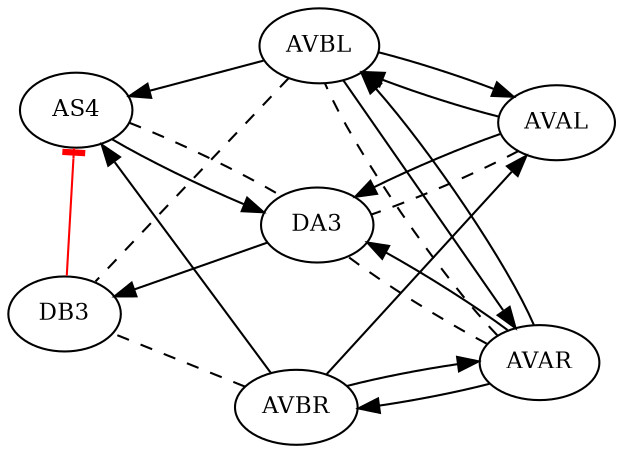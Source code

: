digraph exp {
graph [layout = neato];
splines=true; sep="+25,25"; overlap=false; fontsize=12;
node [fontsize=11]; AS4; AVAL; AVAR; AVBL; AVBR; DA3; DB3; 
AVAL -> DA3 [style="dashed" minlen=2 arrowhead="none"];
AVAR -> AVBL [style="dashed" minlen=2 arrowhead="none"];
AVAR -> DA3 [style="dashed" minlen=2 arrowhead="none"];
AVBL -> DB3 [style="dashed" minlen=2 arrowhead="none"];
AVBR -> DB3 [style="dashed" minlen=2 arrowhead="none"];
AS4 -> DA3 [style="dashed" minlen=2 arrowhead="none"];
AVAL -> AVBL [minlen=2 color="black"];
AVAL -> DA3 [minlen=2 color="black"];
AVAR -> AVBL [minlen=2 color="black"];
AVAR -> AVBR [minlen=2 color="black"];
AVAR -> DA3 [minlen=2 color="black"];
AVBL -> AVAL [minlen=2 color="black"];
AVBL -> AVAR [minlen=2 color="black"];
AVBL -> AS4 [minlen=2 color="black"];
AVBR -> AVAL [minlen=2 color="black"];
AVBR -> AVAR [minlen=2 color="black"];
AVBR -> AS4 [minlen=2 color="black"];
DA3 -> DB3 [minlen=2 color="black"];
DB3 -> AS4 [minlen=2 color=red arrowhead="tee"];
AS4 -> DA3 [minlen=2 color="black"];
}